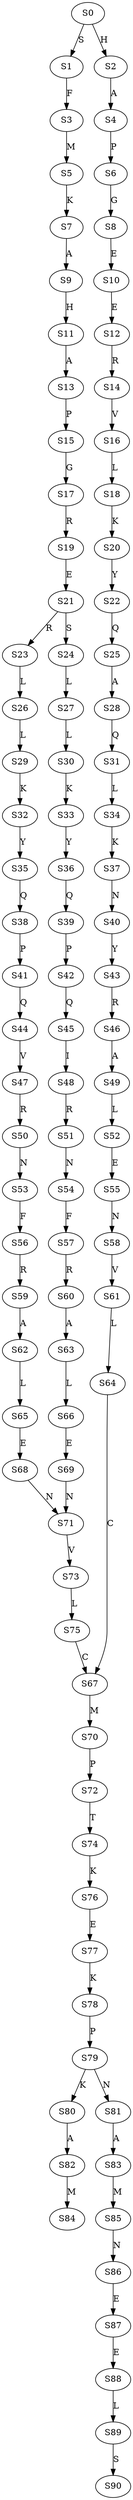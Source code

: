 strict digraph  {
	S0 -> S1 [ label = S ];
	S0 -> S2 [ label = H ];
	S1 -> S3 [ label = F ];
	S2 -> S4 [ label = A ];
	S3 -> S5 [ label = M ];
	S4 -> S6 [ label = P ];
	S5 -> S7 [ label = K ];
	S6 -> S8 [ label = G ];
	S7 -> S9 [ label = A ];
	S8 -> S10 [ label = E ];
	S9 -> S11 [ label = H ];
	S10 -> S12 [ label = E ];
	S11 -> S13 [ label = A ];
	S12 -> S14 [ label = R ];
	S13 -> S15 [ label = P ];
	S14 -> S16 [ label = V ];
	S15 -> S17 [ label = G ];
	S16 -> S18 [ label = L ];
	S17 -> S19 [ label = R ];
	S18 -> S20 [ label = K ];
	S19 -> S21 [ label = E ];
	S20 -> S22 [ label = Y ];
	S21 -> S23 [ label = R ];
	S21 -> S24 [ label = S ];
	S22 -> S25 [ label = Q ];
	S23 -> S26 [ label = L ];
	S24 -> S27 [ label = L ];
	S25 -> S28 [ label = A ];
	S26 -> S29 [ label = L ];
	S27 -> S30 [ label = L ];
	S28 -> S31 [ label = Q ];
	S29 -> S32 [ label = K ];
	S30 -> S33 [ label = K ];
	S31 -> S34 [ label = L ];
	S32 -> S35 [ label = Y ];
	S33 -> S36 [ label = Y ];
	S34 -> S37 [ label = K ];
	S35 -> S38 [ label = Q ];
	S36 -> S39 [ label = Q ];
	S37 -> S40 [ label = N ];
	S38 -> S41 [ label = P ];
	S39 -> S42 [ label = P ];
	S40 -> S43 [ label = Y ];
	S41 -> S44 [ label = Q ];
	S42 -> S45 [ label = Q ];
	S43 -> S46 [ label = R ];
	S44 -> S47 [ label = V ];
	S45 -> S48 [ label = I ];
	S46 -> S49 [ label = A ];
	S47 -> S50 [ label = R ];
	S48 -> S51 [ label = R ];
	S49 -> S52 [ label = L ];
	S50 -> S53 [ label = N ];
	S51 -> S54 [ label = N ];
	S52 -> S55 [ label = E ];
	S53 -> S56 [ label = F ];
	S54 -> S57 [ label = F ];
	S55 -> S58 [ label = N ];
	S56 -> S59 [ label = R ];
	S57 -> S60 [ label = R ];
	S58 -> S61 [ label = V ];
	S59 -> S62 [ label = A ];
	S60 -> S63 [ label = A ];
	S61 -> S64 [ label = L ];
	S62 -> S65 [ label = L ];
	S63 -> S66 [ label = L ];
	S64 -> S67 [ label = C ];
	S65 -> S68 [ label = E ];
	S66 -> S69 [ label = E ];
	S67 -> S70 [ label = M ];
	S68 -> S71 [ label = N ];
	S69 -> S71 [ label = N ];
	S70 -> S72 [ label = P ];
	S71 -> S73 [ label = V ];
	S72 -> S74 [ label = T ];
	S73 -> S75 [ label = L ];
	S74 -> S76 [ label = K ];
	S75 -> S67 [ label = C ];
	S76 -> S77 [ label = E ];
	S77 -> S78 [ label = K ];
	S78 -> S79 [ label = P ];
	S79 -> S80 [ label = K ];
	S79 -> S81 [ label = N ];
	S80 -> S82 [ label = A ];
	S81 -> S83 [ label = A ];
	S82 -> S84 [ label = M ];
	S83 -> S85 [ label = M ];
	S85 -> S86 [ label = N ];
	S86 -> S87 [ label = E ];
	S87 -> S88 [ label = E ];
	S88 -> S89 [ label = L ];
	S89 -> S90 [ label = S ];
}
